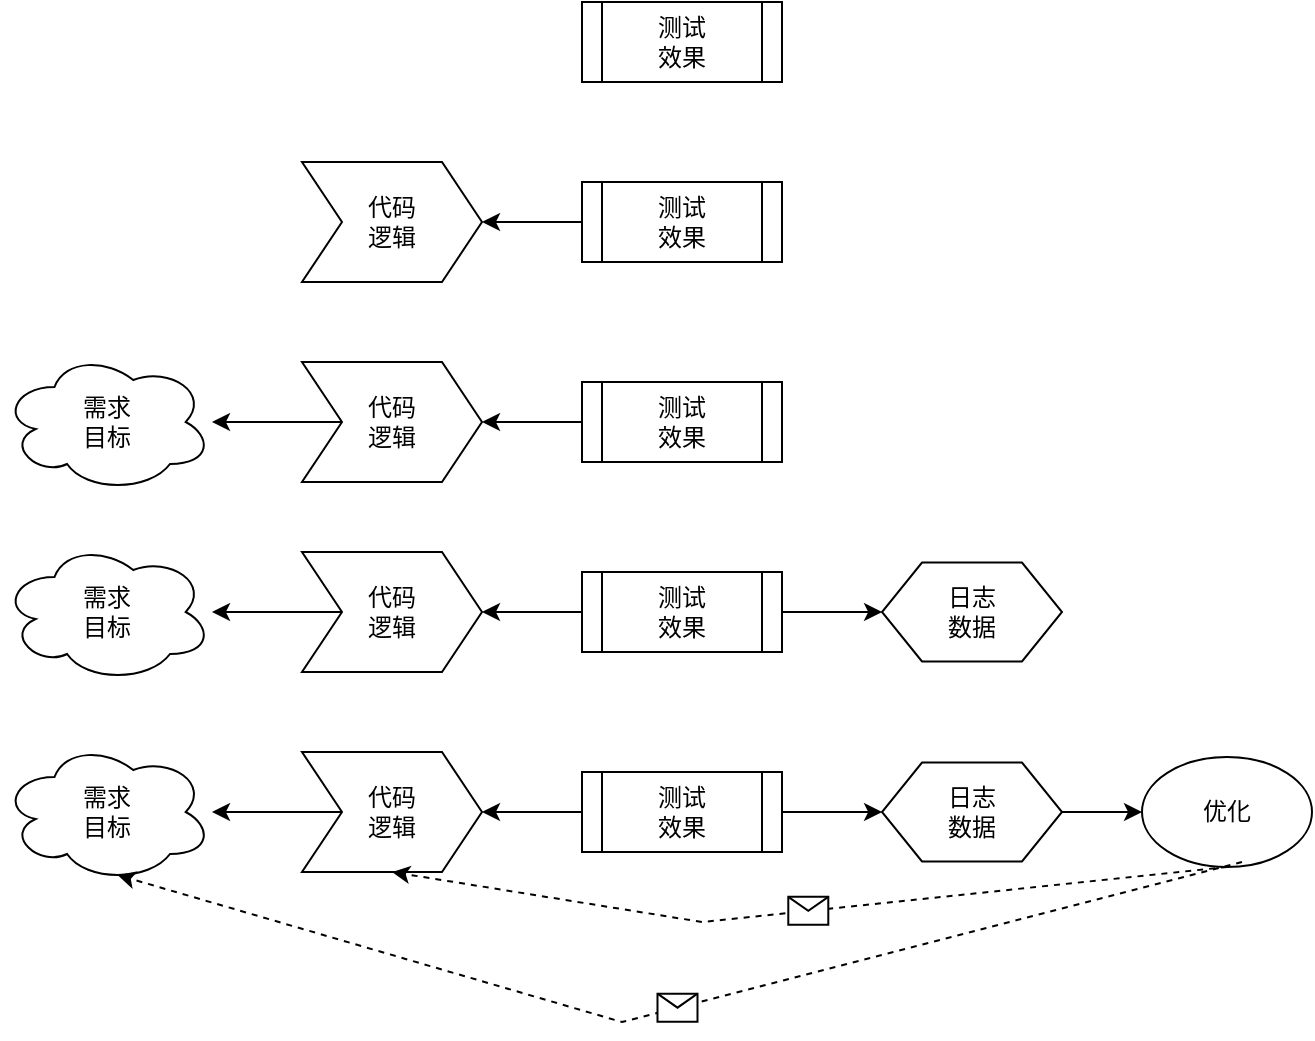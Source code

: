 <mxfile version="17.1.3" type="github">
  <diagram id="aczm6JjFsx3f1auIpSc7" name="Page-1">
    <mxGraphModel dx="1422" dy="794" grid="1" gridSize="10" guides="1" tooltips="1" connect="1" arrows="1" fold="1" page="1" pageScale="1" pageWidth="827" pageHeight="1169" math="0" shadow="0">
      <root>
        <mxCell id="0" />
        <mxCell id="1" parent="0" />
        <mxCell id="OWlzXYhG9qaFkygqkcbO-2" value="测试&lt;br&gt;效果" style="shape=process;whiteSpace=wrap;html=1;backgroundOutline=1;" vertex="1" parent="1">
          <mxGeometry x="490" y="240" width="100" height="40" as="geometry" />
        </mxCell>
        <mxCell id="OWlzXYhG9qaFkygqkcbO-5" value="" style="edgeStyle=orthogonalEdgeStyle;rounded=0;orthogonalLoop=1;jettySize=auto;html=1;" edge="1" parent="1" source="OWlzXYhG9qaFkygqkcbO-3" target="OWlzXYhG9qaFkygqkcbO-4">
          <mxGeometry relative="1" as="geometry" />
        </mxCell>
        <mxCell id="OWlzXYhG9qaFkygqkcbO-3" value="测试&lt;br&gt;效果" style="shape=process;whiteSpace=wrap;html=1;backgroundOutline=1;" vertex="1" parent="1">
          <mxGeometry x="490" y="330" width="100" height="40" as="geometry" />
        </mxCell>
        <mxCell id="OWlzXYhG9qaFkygqkcbO-4" value="代码&lt;br&gt;逻辑" style="shape=step;perimeter=stepPerimeter;whiteSpace=wrap;html=1;fixedSize=1;" vertex="1" parent="1">
          <mxGeometry x="350" y="320" width="90" height="60" as="geometry" />
        </mxCell>
        <mxCell id="OWlzXYhG9qaFkygqkcbO-11" value="" style="edgeStyle=orthogonalEdgeStyle;rounded=0;orthogonalLoop=1;jettySize=auto;html=1;" edge="1" source="OWlzXYhG9qaFkygqkcbO-12" target="OWlzXYhG9qaFkygqkcbO-13" parent="1">
          <mxGeometry relative="1" as="geometry" />
        </mxCell>
        <mxCell id="OWlzXYhG9qaFkygqkcbO-12" value="测试&lt;br&gt;效果" style="shape=process;whiteSpace=wrap;html=1;backgroundOutline=1;" vertex="1" parent="1">
          <mxGeometry x="490" y="430" width="100" height="40" as="geometry" />
        </mxCell>
        <mxCell id="OWlzXYhG9qaFkygqkcbO-15" value="" style="edgeStyle=orthogonalEdgeStyle;rounded=0;orthogonalLoop=1;jettySize=auto;html=1;" edge="1" parent="1" source="OWlzXYhG9qaFkygqkcbO-13" target="OWlzXYhG9qaFkygqkcbO-14">
          <mxGeometry relative="1" as="geometry" />
        </mxCell>
        <mxCell id="OWlzXYhG9qaFkygqkcbO-13" value="代码&lt;br&gt;逻辑" style="shape=step;perimeter=stepPerimeter;whiteSpace=wrap;html=1;fixedSize=1;" vertex="1" parent="1">
          <mxGeometry x="350" y="420" width="90" height="60" as="geometry" />
        </mxCell>
        <mxCell id="OWlzXYhG9qaFkygqkcbO-14" value="需求&lt;br&gt;目标" style="ellipse;shape=cloud;whiteSpace=wrap;html=1;" vertex="1" parent="1">
          <mxGeometry x="200" y="415" width="105" height="70" as="geometry" />
        </mxCell>
        <mxCell id="OWlzXYhG9qaFkygqkcbO-17" value="" style="edgeStyle=orthogonalEdgeStyle;rounded=0;orthogonalLoop=1;jettySize=auto;html=1;" edge="1" source="OWlzXYhG9qaFkygqkcbO-18" target="OWlzXYhG9qaFkygqkcbO-20" parent="1">
          <mxGeometry relative="1" as="geometry" />
        </mxCell>
        <mxCell id="OWlzXYhG9qaFkygqkcbO-24" value="" style="edgeStyle=orthogonalEdgeStyle;rounded=0;orthogonalLoop=1;jettySize=auto;html=1;" edge="1" parent="1" source="OWlzXYhG9qaFkygqkcbO-18" target="OWlzXYhG9qaFkygqkcbO-23">
          <mxGeometry relative="1" as="geometry" />
        </mxCell>
        <mxCell id="OWlzXYhG9qaFkygqkcbO-18" value="测试&lt;br&gt;效果" style="shape=process;whiteSpace=wrap;html=1;backgroundOutline=1;" vertex="1" parent="1">
          <mxGeometry x="490" y="525" width="100" height="40" as="geometry" />
        </mxCell>
        <mxCell id="OWlzXYhG9qaFkygqkcbO-19" value="" style="edgeStyle=orthogonalEdgeStyle;rounded=0;orthogonalLoop=1;jettySize=auto;html=1;" edge="1" source="OWlzXYhG9qaFkygqkcbO-20" target="OWlzXYhG9qaFkygqkcbO-21" parent="1">
          <mxGeometry relative="1" as="geometry" />
        </mxCell>
        <mxCell id="OWlzXYhG9qaFkygqkcbO-20" value="代码&lt;br&gt;逻辑" style="shape=step;perimeter=stepPerimeter;whiteSpace=wrap;html=1;fixedSize=1;" vertex="1" parent="1">
          <mxGeometry x="350" y="515" width="90" height="60" as="geometry" />
        </mxCell>
        <mxCell id="OWlzXYhG9qaFkygqkcbO-21" value="需求&lt;br&gt;目标" style="ellipse;shape=cloud;whiteSpace=wrap;html=1;" vertex="1" parent="1">
          <mxGeometry x="200" y="510" width="105" height="70" as="geometry" />
        </mxCell>
        <mxCell id="OWlzXYhG9qaFkygqkcbO-23" value="日志&lt;br&gt;数据" style="shape=hexagon;perimeter=hexagonPerimeter2;whiteSpace=wrap;html=1;fixedSize=1;" vertex="1" parent="1">
          <mxGeometry x="640" y="520.25" width="90" height="49.5" as="geometry" />
        </mxCell>
        <mxCell id="OWlzXYhG9qaFkygqkcbO-25" value="" style="edgeStyle=orthogonalEdgeStyle;rounded=0;orthogonalLoop=1;jettySize=auto;html=1;" edge="1" source="OWlzXYhG9qaFkygqkcbO-27" target="OWlzXYhG9qaFkygqkcbO-29" parent="1">
          <mxGeometry relative="1" as="geometry" />
        </mxCell>
        <mxCell id="OWlzXYhG9qaFkygqkcbO-26" value="" style="edgeStyle=orthogonalEdgeStyle;rounded=0;orthogonalLoop=1;jettySize=auto;html=1;" edge="1" source="OWlzXYhG9qaFkygqkcbO-27" target="OWlzXYhG9qaFkygqkcbO-31" parent="1">
          <mxGeometry relative="1" as="geometry" />
        </mxCell>
        <mxCell id="OWlzXYhG9qaFkygqkcbO-27" value="测试&lt;br&gt;效果" style="shape=process;whiteSpace=wrap;html=1;backgroundOutline=1;" vertex="1" parent="1">
          <mxGeometry x="490" y="625" width="100" height="40" as="geometry" />
        </mxCell>
        <mxCell id="OWlzXYhG9qaFkygqkcbO-28" value="" style="edgeStyle=orthogonalEdgeStyle;rounded=0;orthogonalLoop=1;jettySize=auto;html=1;" edge="1" source="OWlzXYhG9qaFkygqkcbO-29" target="OWlzXYhG9qaFkygqkcbO-30" parent="1">
          <mxGeometry relative="1" as="geometry" />
        </mxCell>
        <mxCell id="OWlzXYhG9qaFkygqkcbO-29" value="代码&lt;br&gt;逻辑" style="shape=step;perimeter=stepPerimeter;whiteSpace=wrap;html=1;fixedSize=1;" vertex="1" parent="1">
          <mxGeometry x="350" y="615" width="90" height="60" as="geometry" />
        </mxCell>
        <mxCell id="OWlzXYhG9qaFkygqkcbO-30" value="需求&lt;br&gt;目标" style="ellipse;shape=cloud;whiteSpace=wrap;html=1;" vertex="1" parent="1">
          <mxGeometry x="200" y="610" width="105" height="70" as="geometry" />
        </mxCell>
        <mxCell id="OWlzXYhG9qaFkygqkcbO-33" value="" style="edgeStyle=orthogonalEdgeStyle;rounded=0;orthogonalLoop=1;jettySize=auto;html=1;" edge="1" parent="1" source="OWlzXYhG9qaFkygqkcbO-31" target="OWlzXYhG9qaFkygqkcbO-32">
          <mxGeometry relative="1" as="geometry" />
        </mxCell>
        <mxCell id="OWlzXYhG9qaFkygqkcbO-31" value="日志&lt;br&gt;数据" style="shape=hexagon;perimeter=hexagonPerimeter2;whiteSpace=wrap;html=1;fixedSize=1;" vertex="1" parent="1">
          <mxGeometry x="640" y="620.25" width="90" height="49.5" as="geometry" />
        </mxCell>
        <mxCell id="OWlzXYhG9qaFkygqkcbO-32" value="优化" style="ellipse;whiteSpace=wrap;html=1;" vertex="1" parent="1">
          <mxGeometry x="770" y="617.5" width="85" height="55" as="geometry" />
        </mxCell>
        <mxCell id="OWlzXYhG9qaFkygqkcbO-41" value="" style="endArrow=classic;html=1;rounded=0;exitX=0.5;exitY=1;exitDx=0;exitDy=0;entryX=0.5;entryY=1;entryDx=0;entryDy=0;dashed=1;" edge="1" parent="1" source="OWlzXYhG9qaFkygqkcbO-32" target="OWlzXYhG9qaFkygqkcbO-29">
          <mxGeometry relative="1" as="geometry">
            <mxPoint x="700" y="730" as="sourcePoint" />
            <mxPoint x="500" y="770" as="targetPoint" />
            <Array as="points">
              <mxPoint x="550" y="700" />
            </Array>
          </mxGeometry>
        </mxCell>
        <mxCell id="OWlzXYhG9qaFkygqkcbO-42" value="" style="shape=message;html=1;outlineConnect=0;" vertex="1" parent="OWlzXYhG9qaFkygqkcbO-41">
          <mxGeometry width="20" height="14" relative="1" as="geometry">
            <mxPoint x="-10" y="-7" as="offset" />
          </mxGeometry>
        </mxCell>
        <mxCell id="OWlzXYhG9qaFkygqkcbO-44" value="" style="endArrow=classic;html=1;rounded=0;dashed=1;entryX=0.55;entryY=0.95;entryDx=0;entryDy=0;entryPerimeter=0;" edge="1" parent="1" target="OWlzXYhG9qaFkygqkcbO-30">
          <mxGeometry relative="1" as="geometry">
            <mxPoint x="820" y="670" as="sourcePoint" />
            <mxPoint x="405" y="685" as="targetPoint" />
            <Array as="points">
              <mxPoint x="510" y="750" />
            </Array>
          </mxGeometry>
        </mxCell>
        <mxCell id="OWlzXYhG9qaFkygqkcbO-45" value="" style="shape=message;html=1;outlineConnect=0;" vertex="1" parent="OWlzXYhG9qaFkygqkcbO-44">
          <mxGeometry width="20" height="14" relative="1" as="geometry">
            <mxPoint x="-10" y="-7" as="offset" />
          </mxGeometry>
        </mxCell>
      </root>
    </mxGraphModel>
  </diagram>
</mxfile>
